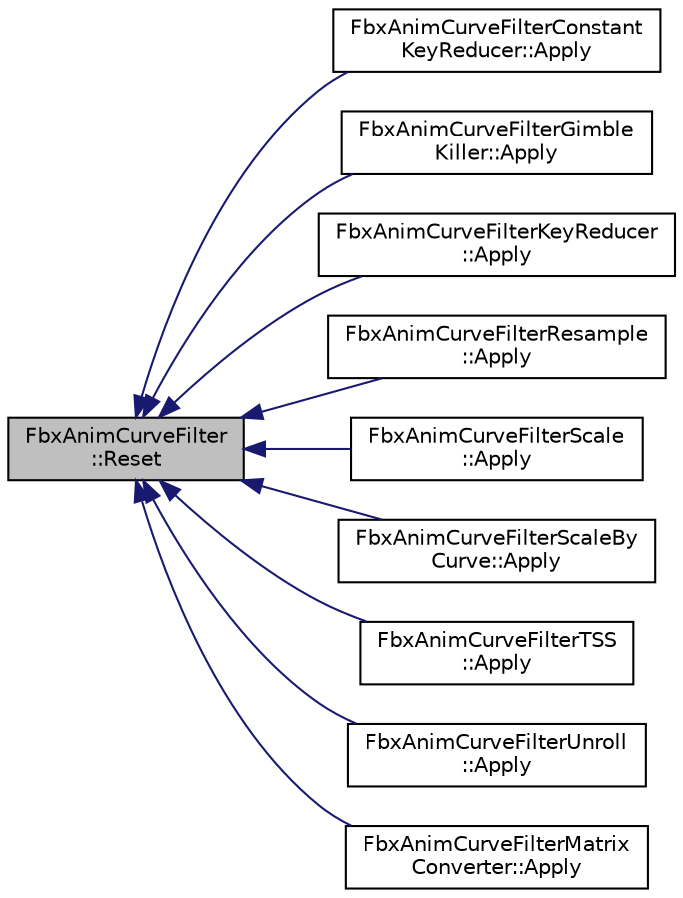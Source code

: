 digraph "FbxAnimCurveFilter::Reset"
{
  edge [fontname="Helvetica",fontsize="10",labelfontname="Helvetica",labelfontsize="10"];
  node [fontname="Helvetica",fontsize="10",shape=record];
  rankdir="LR";
  Node64 [label="FbxAnimCurveFilter\l::Reset",height=0.2,width=0.4,color="black", fillcolor="grey75", style="filled", fontcolor="black"];
  Node64 -> Node65 [dir="back",color="midnightblue",fontsize="10",style="solid",fontname="Helvetica"];
  Node65 [label="FbxAnimCurveFilterConstant\lKeyReducer::Apply",height=0.2,width=0.4,color="black", fillcolor="white", style="filled",URL="$class_fbx_anim_curve_filter_constant_key_reducer.html#aea1789418ec3f29dba7805f2782e843c"];
  Node64 -> Node66 [dir="back",color="midnightblue",fontsize="10",style="solid",fontname="Helvetica"];
  Node66 [label="FbxAnimCurveFilterGimble\lKiller::Apply",height=0.2,width=0.4,color="black", fillcolor="white", style="filled",URL="$class_fbx_anim_curve_filter_gimble_killer.html#ac74aff21904a7cb323f2ed4bafae6fa6"];
  Node64 -> Node67 [dir="back",color="midnightblue",fontsize="10",style="solid",fontname="Helvetica"];
  Node67 [label="FbxAnimCurveFilterKeyReducer\l::Apply",height=0.2,width=0.4,color="black", fillcolor="white", style="filled",URL="$class_fbx_anim_curve_filter_key_reducer.html#a1f3a0f984cf30eb74d9ae260ef9ae252"];
  Node64 -> Node68 [dir="back",color="midnightblue",fontsize="10",style="solid",fontname="Helvetica"];
  Node68 [label="FbxAnimCurveFilterResample\l::Apply",height=0.2,width=0.4,color="black", fillcolor="white", style="filled",URL="$class_fbx_anim_curve_filter_resample.html#a2a095982e24a1ea1e35bc1ab97e833d7"];
  Node64 -> Node69 [dir="back",color="midnightblue",fontsize="10",style="solid",fontname="Helvetica"];
  Node69 [label="FbxAnimCurveFilterScale\l::Apply",height=0.2,width=0.4,color="black", fillcolor="white", style="filled",URL="$class_fbx_anim_curve_filter_scale.html#a2bf27f4195e038cd2d6308a3399ab556"];
  Node64 -> Node70 [dir="back",color="midnightblue",fontsize="10",style="solid",fontname="Helvetica"];
  Node70 [label="FbxAnimCurveFilterScaleBy\lCurve::Apply",height=0.2,width=0.4,color="black", fillcolor="white", style="filled",URL="$class_fbx_anim_curve_filter_scale_by_curve.html#a8fc0bda8ff0cabcd9a424e06ca646581"];
  Node64 -> Node71 [dir="back",color="midnightblue",fontsize="10",style="solid",fontname="Helvetica"];
  Node71 [label="FbxAnimCurveFilterTSS\l::Apply",height=0.2,width=0.4,color="black", fillcolor="white", style="filled",URL="$class_fbx_anim_curve_filter_t_s_s.html#a437251b0d7ead091c273ae49a3e21e5f"];
  Node64 -> Node72 [dir="back",color="midnightblue",fontsize="10",style="solid",fontname="Helvetica"];
  Node72 [label="FbxAnimCurveFilterUnroll\l::Apply",height=0.2,width=0.4,color="black", fillcolor="white", style="filled",URL="$class_fbx_anim_curve_filter_unroll.html#a7c8ff0c5328b5d7ca85f0d187cd8f98c"];
  Node64 -> Node73 [dir="back",color="midnightblue",fontsize="10",style="solid",fontname="Helvetica"];
  Node73 [label="FbxAnimCurveFilterMatrix\lConverter::Apply",height=0.2,width=0.4,color="black", fillcolor="white", style="filled",URL="$class_fbx_anim_curve_filter_matrix_converter.html#a33ffa3eacf298e44aeaaec44db9bdd26"];
}
